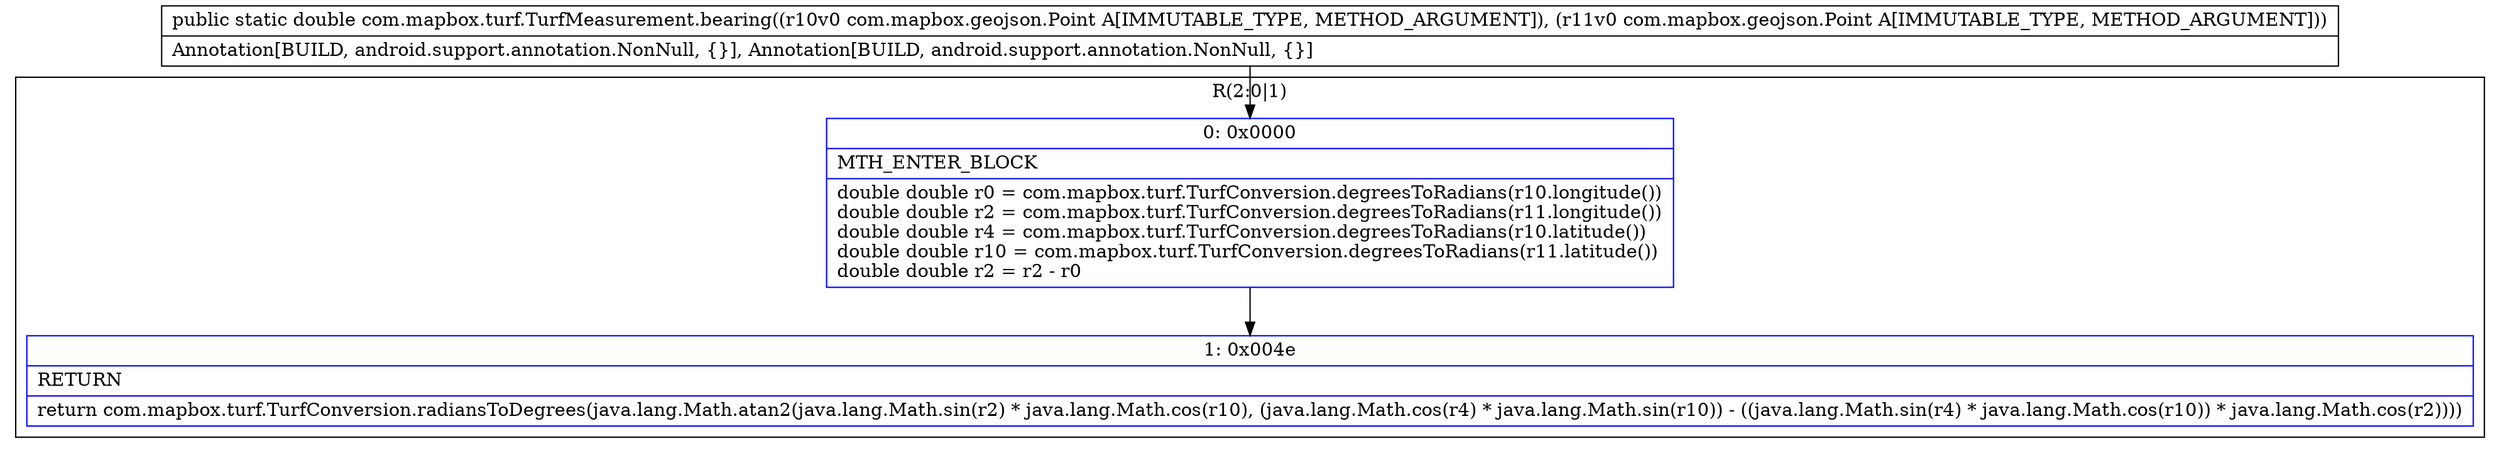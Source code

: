 digraph "CFG forcom.mapbox.turf.TurfMeasurement.bearing(Lcom\/mapbox\/geojson\/Point;Lcom\/mapbox\/geojson\/Point;)D" {
subgraph cluster_Region_947328251 {
label = "R(2:0|1)";
node [shape=record,color=blue];
Node_0 [shape=record,label="{0\:\ 0x0000|MTH_ENTER_BLOCK\l|double double r0 = com.mapbox.turf.TurfConversion.degreesToRadians(r10.longitude())\ldouble double r2 = com.mapbox.turf.TurfConversion.degreesToRadians(r11.longitude())\ldouble double r4 = com.mapbox.turf.TurfConversion.degreesToRadians(r10.latitude())\ldouble double r10 = com.mapbox.turf.TurfConversion.degreesToRadians(r11.latitude())\ldouble double r2 = r2 \- r0\l}"];
Node_1 [shape=record,label="{1\:\ 0x004e|RETURN\l|return com.mapbox.turf.TurfConversion.radiansToDegrees(java.lang.Math.atan2(java.lang.Math.sin(r2) * java.lang.Math.cos(r10), (java.lang.Math.cos(r4) * java.lang.Math.sin(r10)) \- ((java.lang.Math.sin(r4) * java.lang.Math.cos(r10)) * java.lang.Math.cos(r2))))\l}"];
}
MethodNode[shape=record,label="{public static double com.mapbox.turf.TurfMeasurement.bearing((r10v0 com.mapbox.geojson.Point A[IMMUTABLE_TYPE, METHOD_ARGUMENT]), (r11v0 com.mapbox.geojson.Point A[IMMUTABLE_TYPE, METHOD_ARGUMENT]))  | Annotation[BUILD, android.support.annotation.NonNull, \{\}], Annotation[BUILD, android.support.annotation.NonNull, \{\}]\l}"];
MethodNode -> Node_0;
Node_0 -> Node_1;
}

